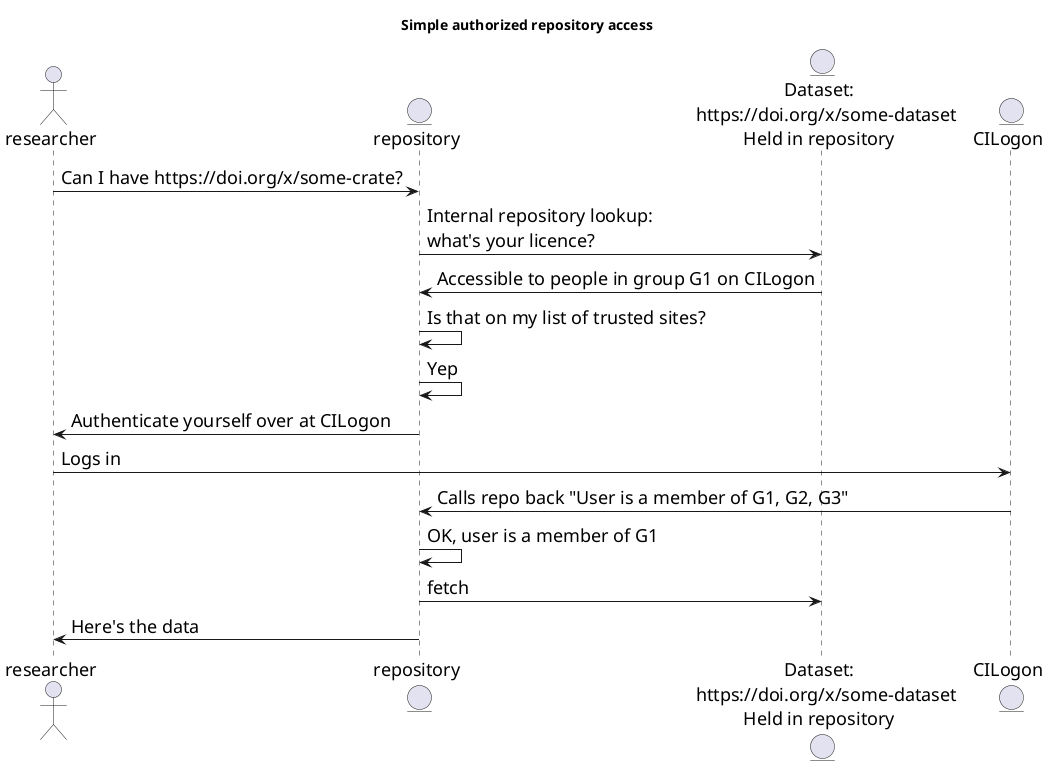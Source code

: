 
@startuml
skinparam defaultFontSize 18

title: Simple authorized repository access 
actor       researcher     as res
entity    repository    as rep
entity "Dataset:\n   https://doi.org/x/some-dataset\nHeld in repository" as c
entity    "CILogon"    as ci

res -> rep : Can I have https://doi.org/x/some-crate?
rep -> c : Internal repository lookup:\nwhat's your licence?
c -> rep : Accessible to people in group G1 on CILogon 
rep -> rep : Is that on my list of trusted sites?
rep -> rep : Yep
rep -> res : Authenticate yourself over at CILogon
res -> ci : Logs in 
ci -> rep : Calls repo back "User is a member of G1, G2, G3"
rep -> rep : OK, user is a member of G1
rep -> c : fetch
rep -> res : Here's the data
@enduml